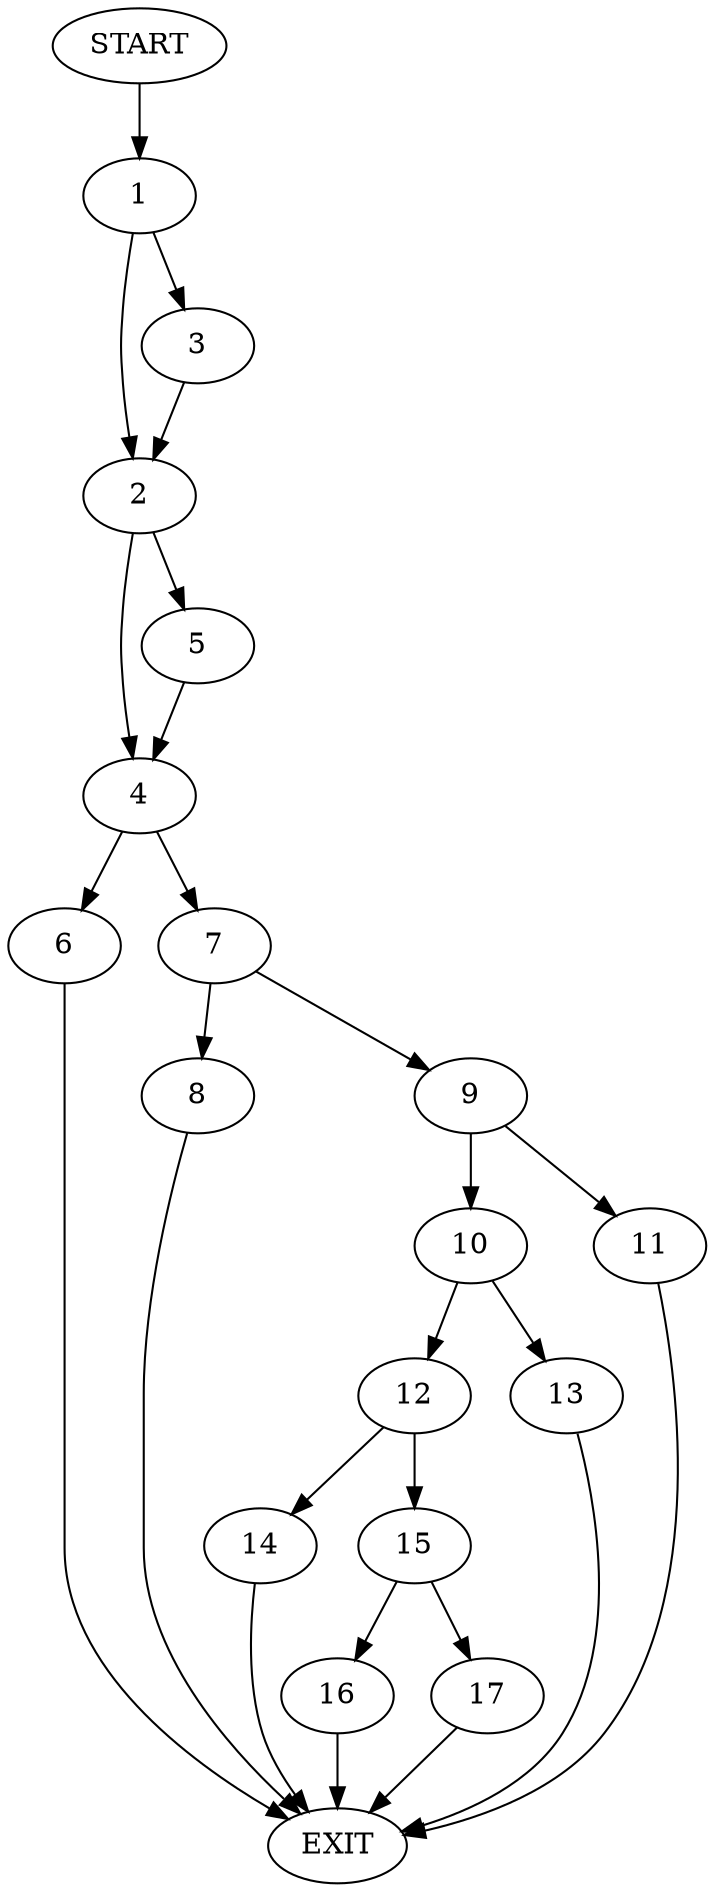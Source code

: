 digraph {
0 [label="START"]
18 [label="EXIT"]
0 -> 1
1 -> 2
1 -> 3
2 -> 4
2 -> 5
3 -> 2
5 -> 4
4 -> 6
4 -> 7
6 -> 18
7 -> 8
7 -> 9
9 -> 10
9 -> 11
8 -> 18
11 -> 18
10 -> 12
10 -> 13
12 -> 14
12 -> 15
13 -> 18
15 -> 16
15 -> 17
14 -> 18
17 -> 18
16 -> 18
}
